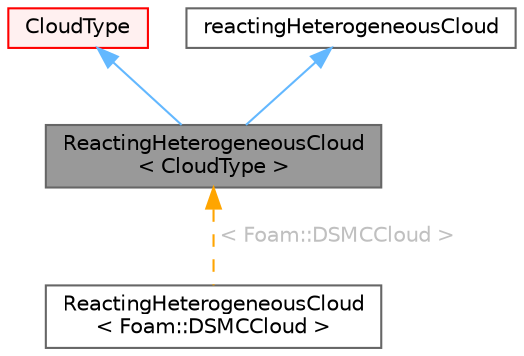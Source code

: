 digraph "ReactingHeterogeneousCloud&lt; CloudType &gt;"
{
 // LATEX_PDF_SIZE
  bgcolor="transparent";
  edge [fontname=Helvetica,fontsize=10,labelfontname=Helvetica,labelfontsize=10];
  node [fontname=Helvetica,fontsize=10,shape=box,height=0.2,width=0.4];
  Node1 [id="Node000001",label="ReactingHeterogeneousCloud\l\< CloudType \>",height=0.2,width=0.4,color="gray40", fillcolor="grey60", style="filled", fontcolor="black",tooltip="Templated base class for reacting heterogeneous cloud."];
  Node2 -> Node1 [id="edge1_Node000001_Node000002",dir="back",color="steelblue1",style="solid",tooltip=" "];
  Node2 [id="Node000002",label="CloudType",height=0.2,width=0.4,color="red", fillcolor="#FFF0F0", style="filled",URL="$classFoam_1_1DSMCCloud.html",tooltip="Templated base class for dsmc cloud."];
  Node18 -> Node1 [id="edge2_Node000001_Node000018",dir="back",color="steelblue1",style="solid",tooltip=" "];
  Node18 [id="Node000018",label="reactingHeterogeneousCloud",height=0.2,width=0.4,color="gray40", fillcolor="white", style="filled",URL="$classFoam_1_1reactingHeterogeneousCloud.html",tooltip="Virtual abstract base class for templated ReactingCloud."];
  Node1 -> Node19 [id="edge3_Node000001_Node000019",dir="back",color="orange",style="dashed",tooltip=" ",label=" \< Foam::DSMCCloud \>",fontcolor="grey" ];
  Node19 [id="Node000019",label="ReactingHeterogeneousCloud\l\< Foam::DSMCCloud \>",height=0.2,width=0.4,color="gray40", fillcolor="white", style="filled",URL="$classFoam_1_1ReactingHeterogeneousCloud.html",tooltip=" "];
}

